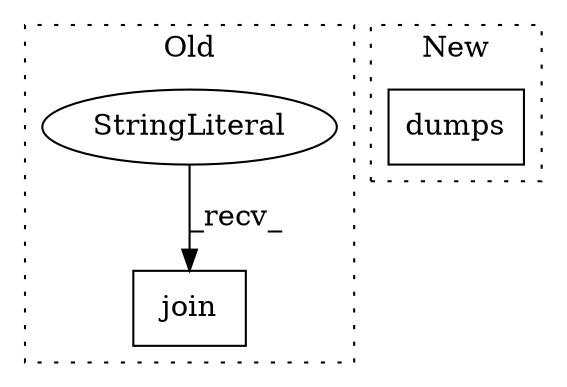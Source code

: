 digraph G {
subgraph cluster0 {
1 [label="join" a="32" s="1194,1343" l="20,-5" shape="box"];
3 [label="StringLiteral" a="45" s="1189" l="4" shape="ellipse"];
label = "Old";
style="dotted";
}
subgraph cluster1 {
2 [label="dumps" a="32" s="1104,1255" l="21,1" shape="box"];
label = "New";
style="dotted";
}
3 -> 1 [label="_recv_"];
}